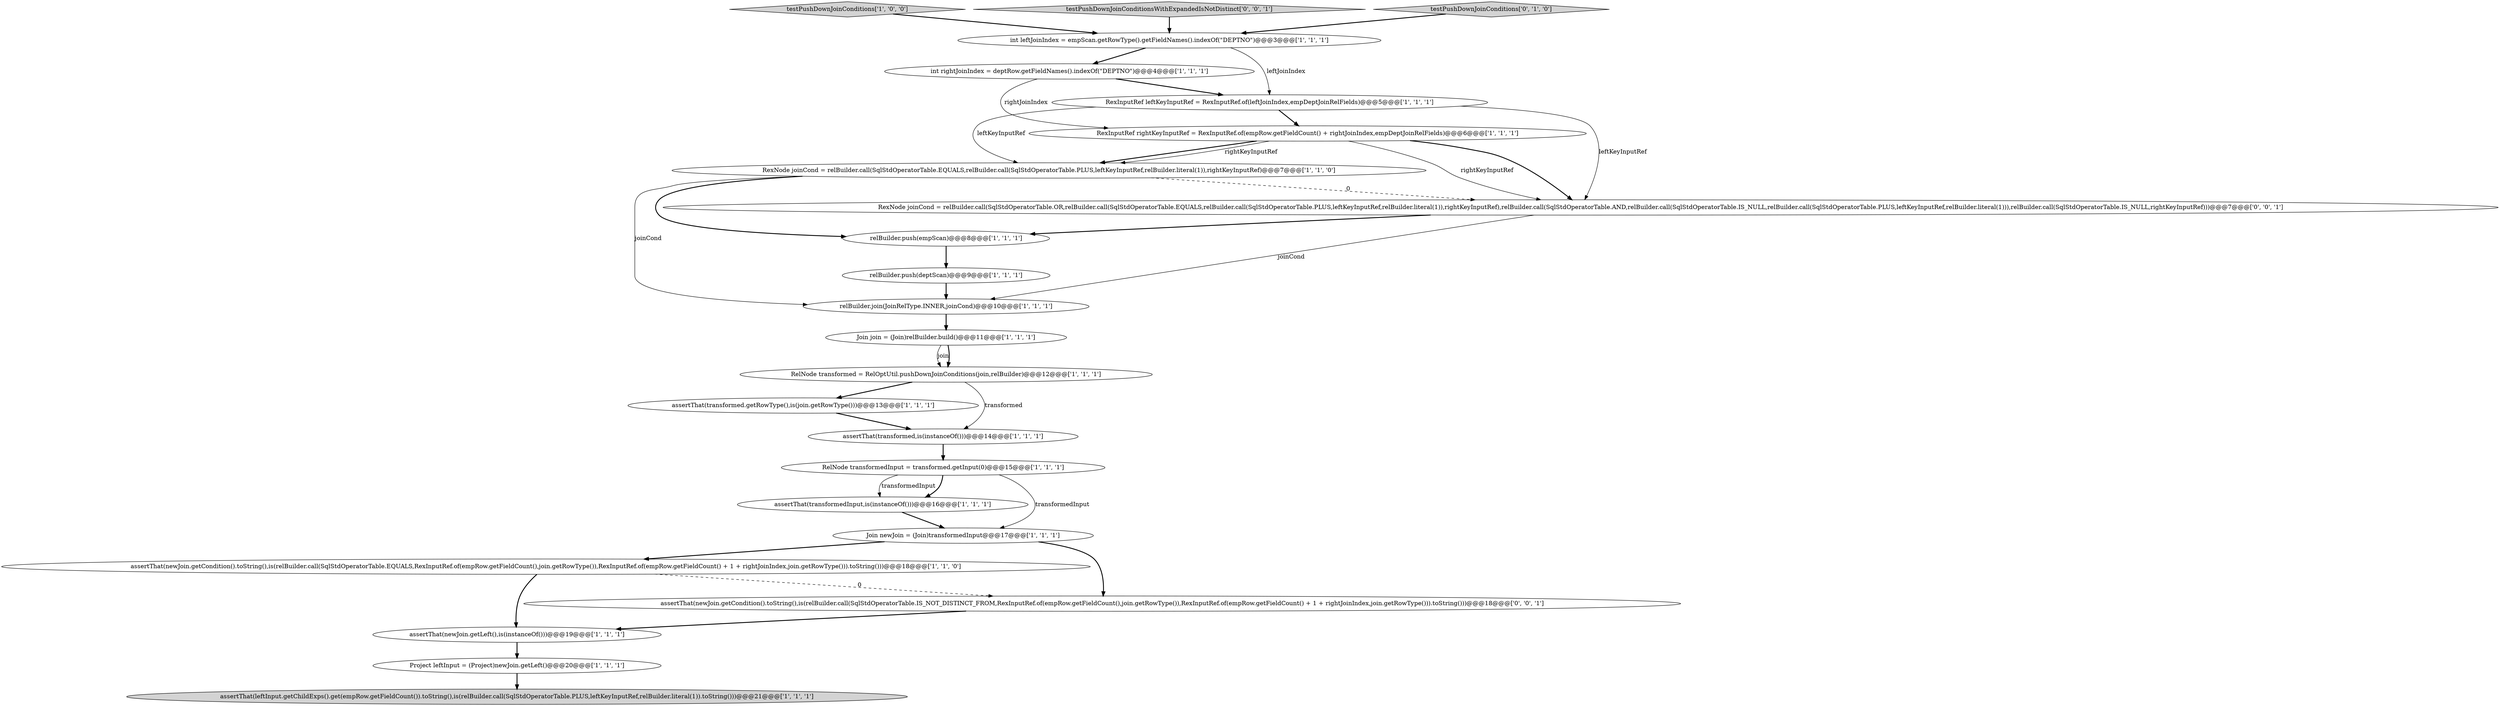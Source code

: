 digraph {
12 [style = filled, label = "relBuilder.push(deptScan)@@@9@@@['1', '1', '1']", fillcolor = white, shape = ellipse image = "AAA0AAABBB1BBB"];
10 [style = filled, label = "testPushDownJoinConditions['1', '0', '0']", fillcolor = lightgray, shape = diamond image = "AAA0AAABBB1BBB"];
18 [style = filled, label = "int rightJoinIndex = deptRow.getFieldNames().indexOf(\"DEPTNO\")@@@4@@@['1', '1', '1']", fillcolor = white, shape = ellipse image = "AAA0AAABBB1BBB"];
7 [style = filled, label = "assertThat(transformed,is(instanceOf()))@@@14@@@['1', '1', '1']", fillcolor = white, shape = ellipse image = "AAA0AAABBB1BBB"];
13 [style = filled, label = "relBuilder.push(empScan)@@@8@@@['1', '1', '1']", fillcolor = white, shape = ellipse image = "AAA0AAABBB1BBB"];
15 [style = filled, label = "assertThat(transformed.getRowType(),is(join.getRowType()))@@@13@@@['1', '1', '1']", fillcolor = white, shape = ellipse image = "AAA0AAABBB1BBB"];
14 [style = filled, label = "RexInputRef leftKeyInputRef = RexInputRef.of(leftJoinIndex,empDeptJoinRelFields)@@@5@@@['1', '1', '1']", fillcolor = white, shape = ellipse image = "AAA0AAABBB1BBB"];
0 [style = filled, label = "RexNode joinCond = relBuilder.call(SqlStdOperatorTable.EQUALS,relBuilder.call(SqlStdOperatorTable.PLUS,leftKeyInputRef,relBuilder.literal(1)),rightKeyInputRef)@@@7@@@['1', '1', '0']", fillcolor = white, shape = ellipse image = "AAA0AAABBB1BBB"];
5 [style = filled, label = "assertThat(newJoin.getCondition().toString(),is(relBuilder.call(SqlStdOperatorTable.EQUALS,RexInputRef.of(empRow.getFieldCount(),join.getRowType()),RexInputRef.of(empRow.getFieldCount() + 1 + rightJoinIndex,join.getRowType())).toString()))@@@18@@@['1', '1', '0']", fillcolor = white, shape = ellipse image = "AAA0AAABBB1BBB"];
6 [style = filled, label = "assertThat(leftInput.getChildExps().get(empRow.getFieldCount()).toString(),is(relBuilder.call(SqlStdOperatorTable.PLUS,leftKeyInputRef,relBuilder.literal(1)).toString()))@@@21@@@['1', '1', '1']", fillcolor = lightgray, shape = ellipse image = "AAA0AAABBB1BBB"];
2 [style = filled, label = "relBuilder.join(JoinRelType.INNER,joinCond)@@@10@@@['1', '1', '1']", fillcolor = white, shape = ellipse image = "AAA0AAABBB1BBB"];
19 [style = filled, label = "assertThat(transformedInput,is(instanceOf()))@@@16@@@['1', '1', '1']", fillcolor = white, shape = ellipse image = "AAA0AAABBB1BBB"];
1 [style = filled, label = "Project leftInput = (Project)newJoin.getLeft()@@@20@@@['1', '1', '1']", fillcolor = white, shape = ellipse image = "AAA0AAABBB1BBB"];
8 [style = filled, label = "assertThat(newJoin.getLeft(),is(instanceOf()))@@@19@@@['1', '1', '1']", fillcolor = white, shape = ellipse image = "AAA0AAABBB1BBB"];
16 [style = filled, label = "RelNode transformedInput = transformed.getInput(0)@@@15@@@['1', '1', '1']", fillcolor = white, shape = ellipse image = "AAA0AAABBB1BBB"];
23 [style = filled, label = "assertThat(newJoin.getCondition().toString(),is(relBuilder.call(SqlStdOperatorTable.IS_NOT_DISTINCT_FROM,RexInputRef.of(empRow.getFieldCount(),join.getRowType()),RexInputRef.of(empRow.getFieldCount() + 1 + rightJoinIndex,join.getRowType())).toString()))@@@18@@@['0', '0', '1']", fillcolor = white, shape = ellipse image = "AAA0AAABBB3BBB"];
4 [style = filled, label = "Join newJoin = (Join)transformedInput@@@17@@@['1', '1', '1']", fillcolor = white, shape = ellipse image = "AAA0AAABBB1BBB"];
3 [style = filled, label = "int leftJoinIndex = empScan.getRowType().getFieldNames().indexOf(\"DEPTNO\")@@@3@@@['1', '1', '1']", fillcolor = white, shape = ellipse image = "AAA0AAABBB1BBB"];
21 [style = filled, label = "RexNode joinCond = relBuilder.call(SqlStdOperatorTable.OR,relBuilder.call(SqlStdOperatorTable.EQUALS,relBuilder.call(SqlStdOperatorTable.PLUS,leftKeyInputRef,relBuilder.literal(1)),rightKeyInputRef),relBuilder.call(SqlStdOperatorTable.AND,relBuilder.call(SqlStdOperatorTable.IS_NULL,relBuilder.call(SqlStdOperatorTable.PLUS,leftKeyInputRef,relBuilder.literal(1))),relBuilder.call(SqlStdOperatorTable.IS_NULL,rightKeyInputRef)))@@@7@@@['0', '0', '1']", fillcolor = white, shape = ellipse image = "AAA0AAABBB3BBB"];
11 [style = filled, label = "RelNode transformed = RelOptUtil.pushDownJoinConditions(join,relBuilder)@@@12@@@['1', '1', '1']", fillcolor = white, shape = ellipse image = "AAA0AAABBB1BBB"];
22 [style = filled, label = "testPushDownJoinConditionsWithExpandedIsNotDistinct['0', '0', '1']", fillcolor = lightgray, shape = diamond image = "AAA0AAABBB3BBB"];
9 [style = filled, label = "RexInputRef rightKeyInputRef = RexInputRef.of(empRow.getFieldCount() + rightJoinIndex,empDeptJoinRelFields)@@@6@@@['1', '1', '1']", fillcolor = white, shape = ellipse image = "AAA0AAABBB1BBB"];
20 [style = filled, label = "testPushDownJoinConditions['0', '1', '0']", fillcolor = lightgray, shape = diamond image = "AAA0AAABBB2BBB"];
17 [style = filled, label = "Join join = (Join)relBuilder.build()@@@11@@@['1', '1', '1']", fillcolor = white, shape = ellipse image = "AAA0AAABBB1BBB"];
2->17 [style = bold, label=""];
5->8 [style = bold, label=""];
9->0 [style = bold, label=""];
0->13 [style = bold, label=""];
15->7 [style = bold, label=""];
5->23 [style = dashed, label="0"];
18->9 [style = solid, label="rightJoinIndex"];
10->3 [style = bold, label=""];
11->7 [style = solid, label="transformed"];
20->3 [style = bold, label=""];
3->14 [style = solid, label="leftJoinIndex"];
23->8 [style = bold, label=""];
16->19 [style = bold, label=""];
17->11 [style = solid, label="join"];
11->15 [style = bold, label=""];
3->18 [style = bold, label=""];
21->2 [style = solid, label="joinCond"];
22->3 [style = bold, label=""];
8->1 [style = bold, label=""];
12->2 [style = bold, label=""];
16->4 [style = solid, label="transformedInput"];
1->6 [style = bold, label=""];
13->12 [style = bold, label=""];
0->2 [style = solid, label="joinCond"];
0->21 [style = dashed, label="0"];
9->0 [style = solid, label="rightKeyInputRef"];
7->16 [style = bold, label=""];
9->21 [style = bold, label=""];
16->19 [style = solid, label="transformedInput"];
14->21 [style = solid, label="leftKeyInputRef"];
14->9 [style = bold, label=""];
19->4 [style = bold, label=""];
14->0 [style = solid, label="leftKeyInputRef"];
9->21 [style = solid, label="rightKeyInputRef"];
4->5 [style = bold, label=""];
18->14 [style = bold, label=""];
4->23 [style = bold, label=""];
21->13 [style = bold, label=""];
17->11 [style = bold, label=""];
}

